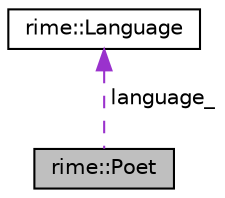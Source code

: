 digraph "rime::Poet"
{
  edge [fontname="Helvetica",fontsize="10",labelfontname="Helvetica",labelfontsize="10"];
  node [fontname="Helvetica",fontsize="10",shape=record];
  Node1 [label="rime::Poet",height=0.2,width=0.4,color="black", fillcolor="grey75", style="filled" fontcolor="black"];
  Node2 -> Node1 [dir="back",color="darkorchid3",fontsize="10",style="dashed",label=" language_" ,fontname="Helvetica"];
  Node2 [label="rime::Language",height=0.2,width=0.4,color="black", fillcolor="white", style="filled",URL="$a00087.html"];
}
